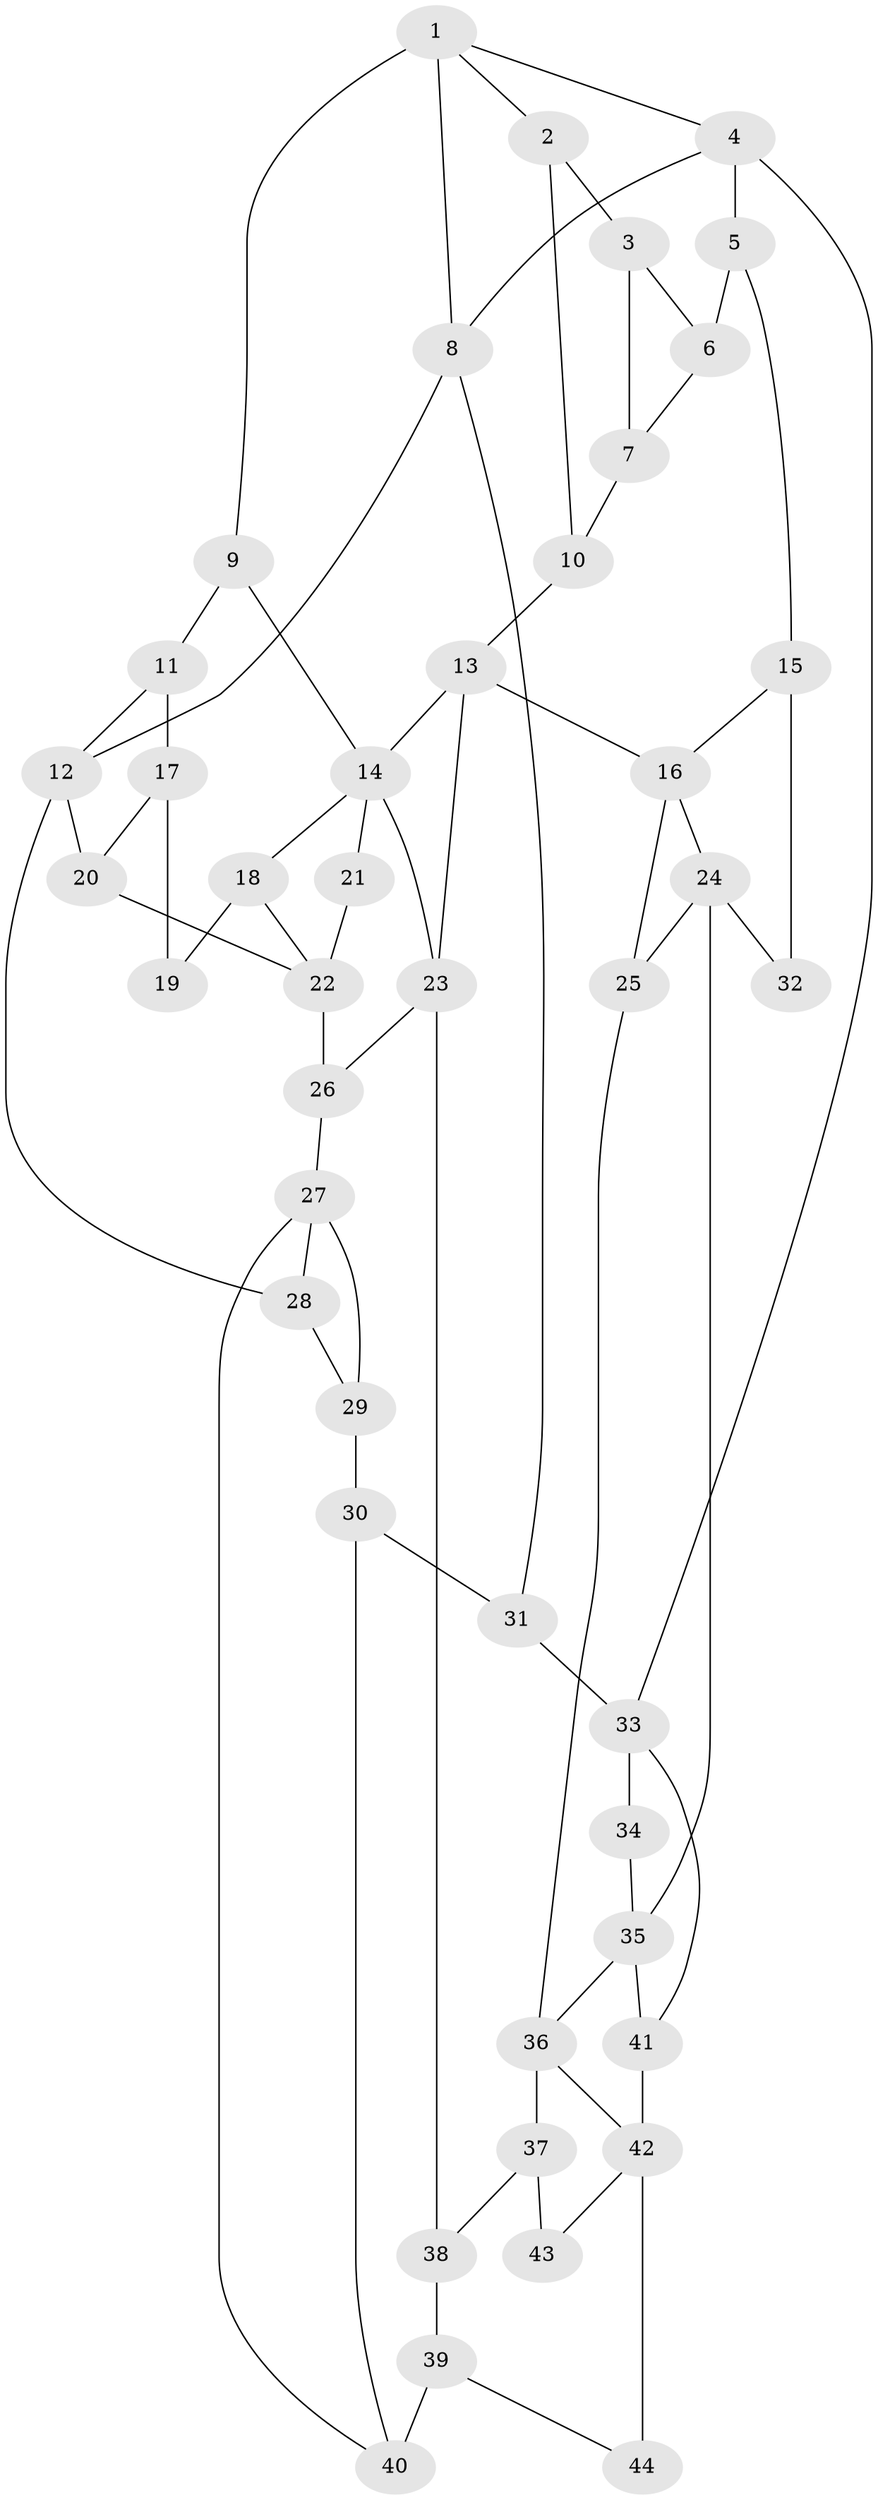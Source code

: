// original degree distribution, {3: 0.01818181818181818, 4: 0.23636363636363636, 5: 0.5272727272727272, 6: 0.21818181818181817}
// Generated by graph-tools (version 1.1) at 2025/54/03/04/25 22:54:41]
// undirected, 44 vertices, 71 edges
graph export_dot {
  node [color=gray90,style=filled];
  1;
  2;
  3;
  4;
  5;
  6;
  7;
  8;
  9;
  10;
  11;
  12;
  13;
  14;
  15;
  16;
  17;
  18;
  19;
  20;
  21;
  22;
  23;
  24;
  25;
  26;
  27;
  28;
  29;
  30;
  31;
  32;
  33;
  34;
  35;
  36;
  37;
  38;
  39;
  40;
  41;
  42;
  43;
  44;
  1 -- 2 [weight=1.0];
  1 -- 4 [weight=1.0];
  1 -- 8 [weight=1.0];
  1 -- 9 [weight=2.0];
  2 -- 3 [weight=1.0];
  2 -- 10 [weight=1.0];
  3 -- 6 [weight=1.0];
  3 -- 7 [weight=2.0];
  4 -- 5 [weight=2.0];
  4 -- 8 [weight=1.0];
  4 -- 33 [weight=1.0];
  5 -- 6 [weight=2.0];
  5 -- 15 [weight=2.0];
  6 -- 7 [weight=1.0];
  7 -- 10 [weight=1.0];
  8 -- 12 [weight=1.0];
  8 -- 31 [weight=1.0];
  9 -- 11 [weight=2.0];
  9 -- 14 [weight=2.0];
  10 -- 13 [weight=1.0];
  11 -- 12 [weight=1.0];
  11 -- 17 [weight=2.0];
  12 -- 20 [weight=1.0];
  12 -- 28 [weight=2.0];
  13 -- 14 [weight=1.0];
  13 -- 16 [weight=2.0];
  13 -- 23 [weight=1.0];
  14 -- 18 [weight=1.0];
  14 -- 21 [weight=1.0];
  14 -- 23 [weight=1.0];
  15 -- 16 [weight=2.0];
  15 -- 32 [weight=2.0];
  16 -- 24 [weight=1.0];
  16 -- 25 [weight=1.0];
  17 -- 19 [weight=2.0];
  17 -- 20 [weight=2.0];
  18 -- 19 [weight=1.0];
  18 -- 22 [weight=1.0];
  20 -- 22 [weight=1.0];
  21 -- 22 [weight=2.0];
  22 -- 26 [weight=2.0];
  23 -- 26 [weight=1.0];
  23 -- 38 [weight=2.0];
  24 -- 25 [weight=1.0];
  24 -- 32 [weight=1.0];
  24 -- 35 [weight=2.0];
  25 -- 36 [weight=1.0];
  26 -- 27 [weight=1.0];
  27 -- 28 [weight=1.0];
  27 -- 29 [weight=1.0];
  27 -- 40 [weight=1.0];
  28 -- 29 [weight=2.0];
  29 -- 30 [weight=3.0];
  30 -- 31 [weight=2.0];
  30 -- 40 [weight=1.0];
  31 -- 33 [weight=1.0];
  33 -- 34 [weight=1.0];
  33 -- 41 [weight=1.0];
  34 -- 35 [weight=2.0];
  35 -- 36 [weight=1.0];
  35 -- 41 [weight=1.0];
  36 -- 37 [weight=2.0];
  36 -- 42 [weight=1.0];
  37 -- 38 [weight=2.0];
  37 -- 43 [weight=2.0];
  38 -- 39 [weight=2.0];
  39 -- 40 [weight=2.0];
  39 -- 44 [weight=1.0];
  41 -- 42 [weight=2.0];
  42 -- 43 [weight=1.0];
  42 -- 44 [weight=2.0];
}
